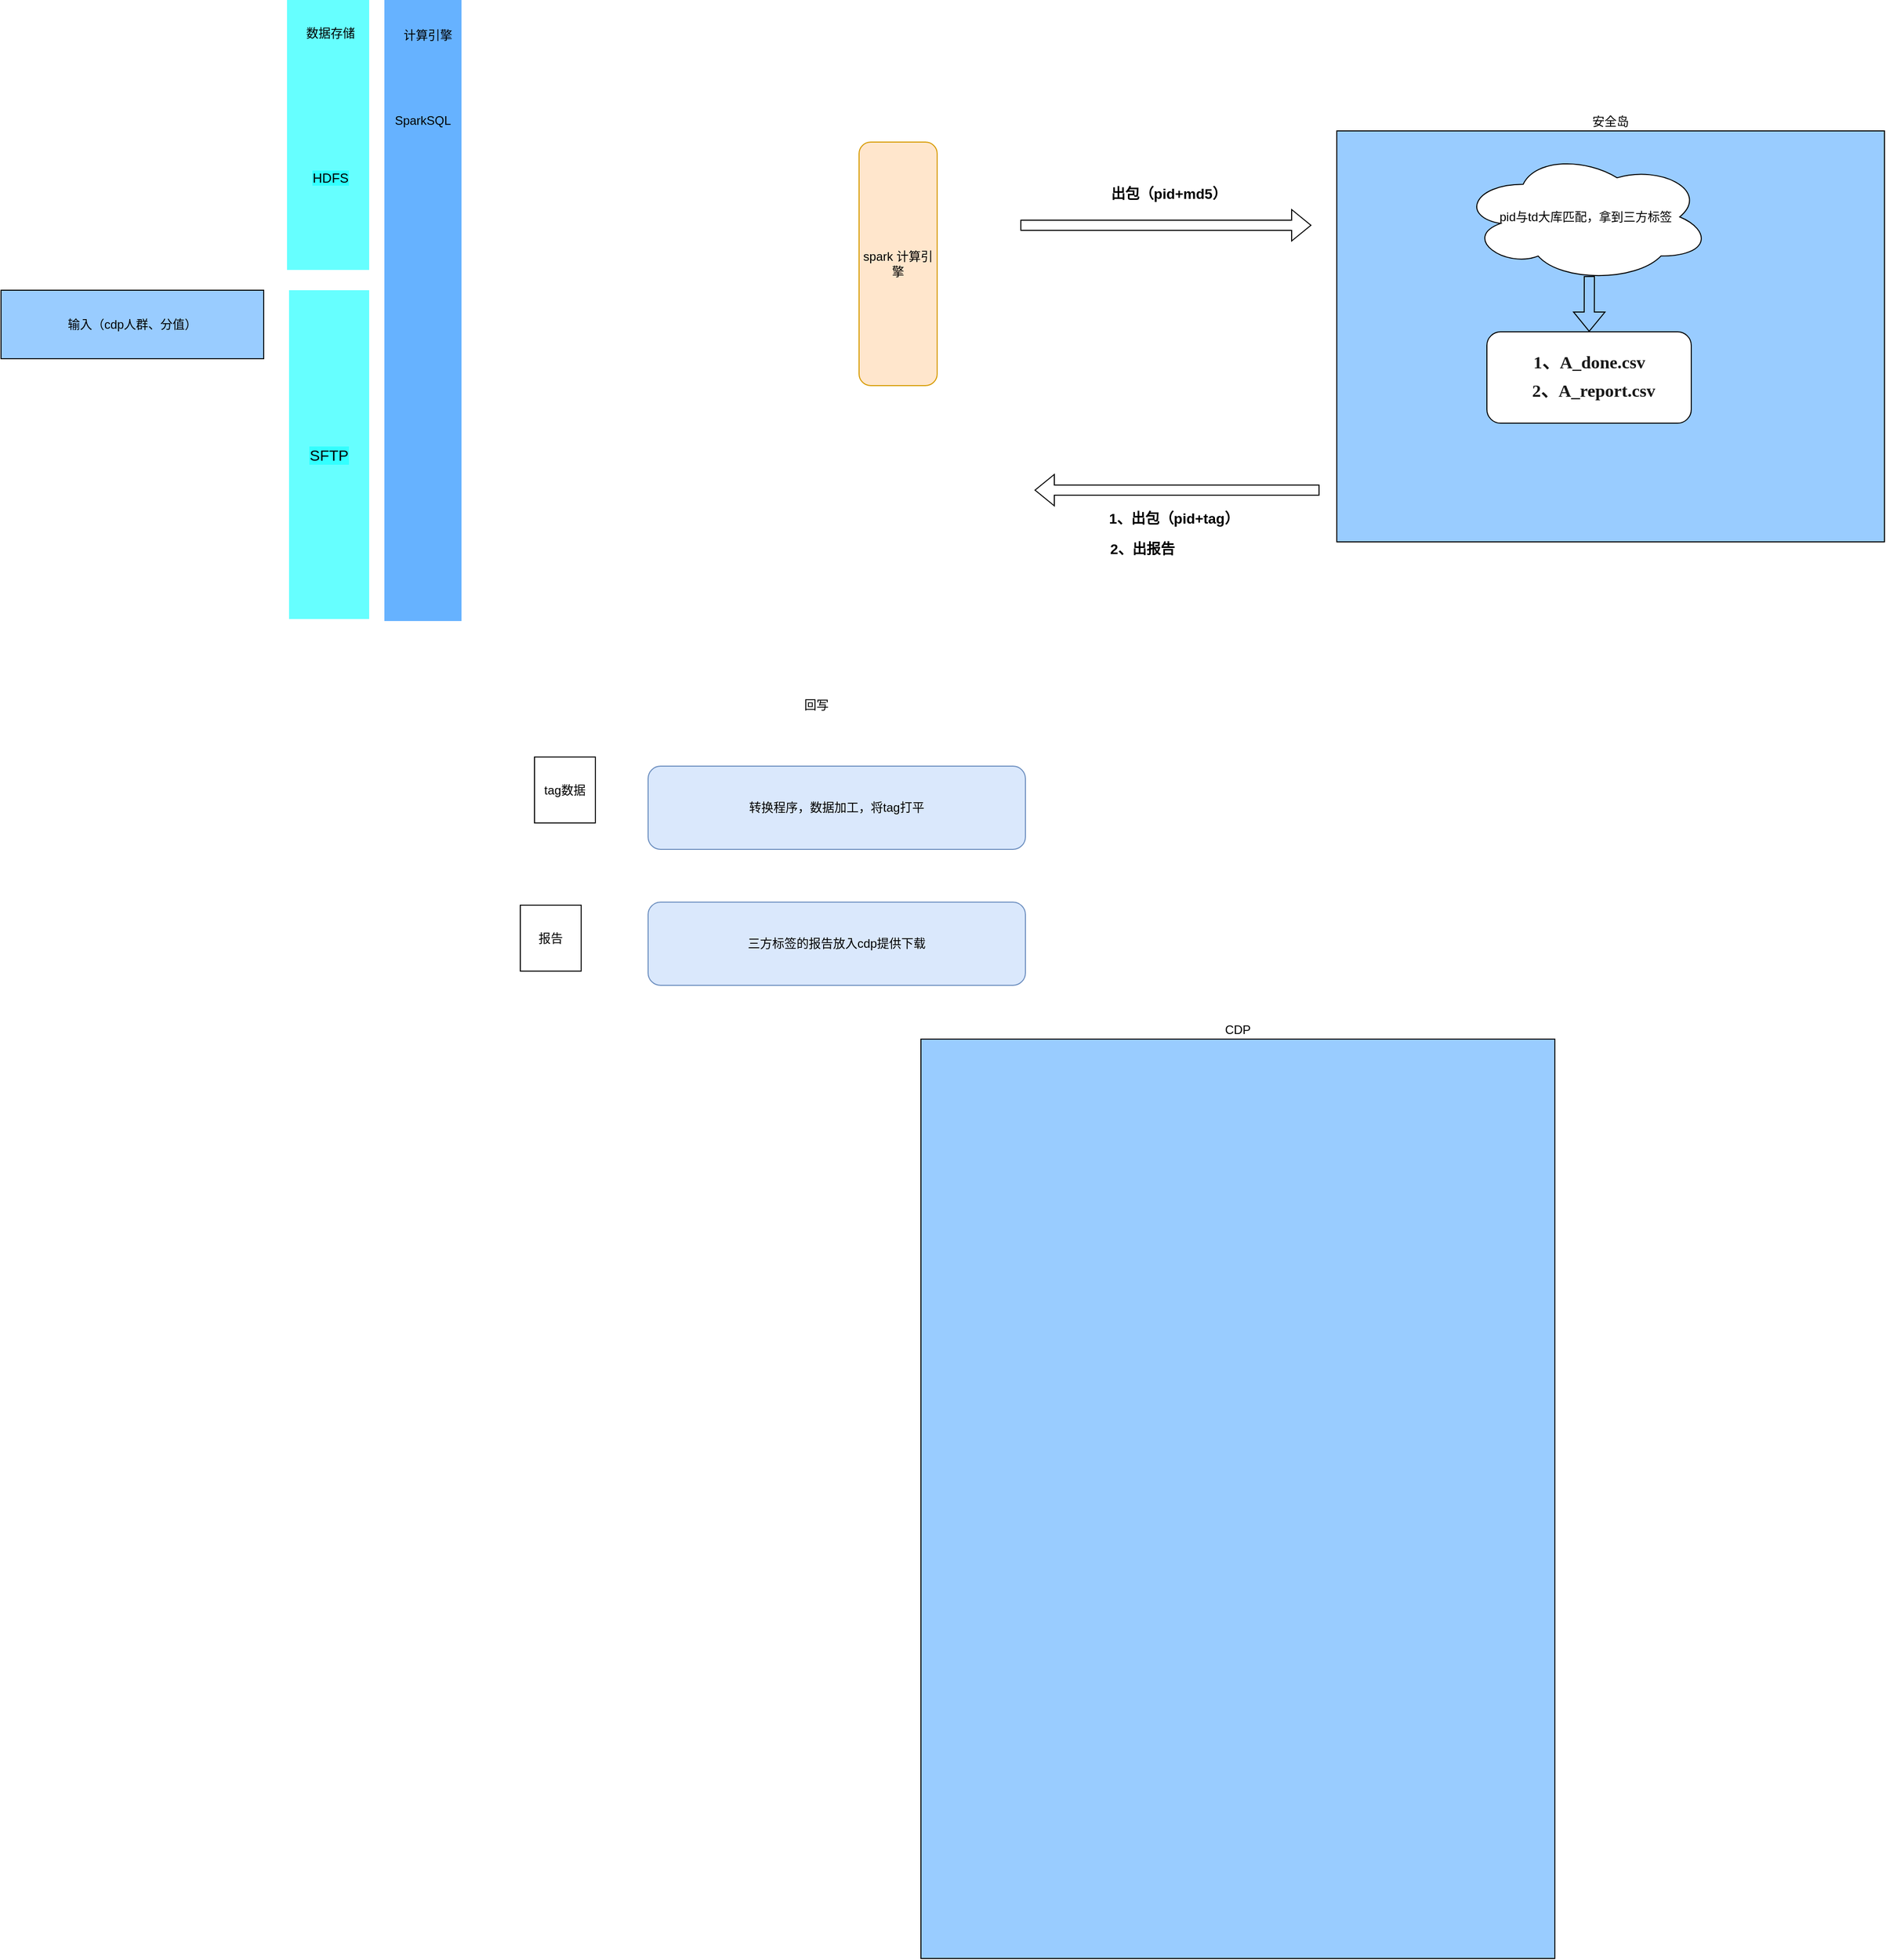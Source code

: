 <mxfile version="21.1.2" type="github">
  <diagram name="第 1 页" id="jkvh4A5DkbGee7e1IqiZ">
    <mxGraphModel dx="3428" dy="2017" grid="0" gridSize="10" guides="1" tooltips="1" connect="1" arrows="1" fold="1" page="1" pageScale="1" pageWidth="1700" pageHeight="1100" math="0" shadow="0">
      <root>
        <mxCell id="0" />
        <mxCell id="1" parent="0" />
        <mxCell id="M-rgaktpT5TFiBYmBd5q-44" value="CDP" style="rounded=0;whiteSpace=wrap;html=1;labelPosition=center;verticalLabelPosition=top;align=center;verticalAlign=bottom;fillColor=#99CCFF;" parent="1" vertex="1">
          <mxGeometry x="633" y="977" width="625" height="906" as="geometry" />
        </mxCell>
        <mxCell id="M-rgaktpT5TFiBYmBd5q-50" value="spark 计算引擎" style="rounded=1;whiteSpace=wrap;html=1;fillColor=#ffe6cc;strokeColor=#d79b00;" parent="1" vertex="1">
          <mxGeometry x="572" y="93" width="77" height="240" as="geometry" />
        </mxCell>
        <mxCell id="M-rgaktpT5TFiBYmBd5q-52" value="安全岛" style="rounded=0;whiteSpace=wrap;html=1;labelPosition=center;verticalLabelPosition=top;align=center;verticalAlign=bottom;fillColor=#99CCFF;" parent="1" vertex="1">
          <mxGeometry x="1043" y="82" width="540" height="405" as="geometry" />
        </mxCell>
        <mxCell id="M-rgaktpT5TFiBYmBd5q-53" value="" style="shape=flexArrow;endArrow=classic;html=1;rounded=0;" parent="1" edge="1">
          <mxGeometry width="50" height="50" relative="1" as="geometry">
            <mxPoint x="731" y="175" as="sourcePoint" />
            <mxPoint x="1018" y="175" as="targetPoint" />
          </mxGeometry>
        </mxCell>
        <mxCell id="M-rgaktpT5TFiBYmBd5q-54" value="出包（pid+md5）" style="text;html=1;strokeColor=none;fillColor=none;align=center;verticalAlign=middle;whiteSpace=wrap;rounded=0;fontStyle=1;fontSize=14;" parent="1" vertex="1">
          <mxGeometry x="806" y="130" width="143" height="28" as="geometry" />
        </mxCell>
        <mxCell id="M-rgaktpT5TFiBYmBd5q-56" value="pid与td大库匹配，拿到三方标签" style="ellipse;shape=cloud;whiteSpace=wrap;html=1;" parent="1" vertex="1">
          <mxGeometry x="1165" y="102.5" width="247" height="128.5" as="geometry" />
        </mxCell>
        <mxCell id="M-rgaktpT5TFiBYmBd5q-58" value="&lt;p style=&quot;border-color: var(--border-color); margin: 0px; line-height: 12px;&quot; align=&quot;center&quot;&gt;&lt;span style=&quot;color: rgb(25, 25, 25); font-family: &amp;quot;Microsoft YaHei&amp;quot;; font-size: 13pt; font-weight: 600; background-color: initial;&quot;&gt;1、A_done.csv&lt;/span&gt;&lt;br&gt;&lt;/p&gt;&lt;br style=&quot;border-color: var(--border-color);&quot;&gt;&lt;p style=&quot;border-color: var(--border-color); margin: 0px; line-height: 12px;&quot; align=&quot;center&quot;&gt;&lt;span style=&quot;border-color: var(--border-color); font-family: &amp;quot;Microsoft YaHei&amp;quot;; font-size: 13pt; font-weight: 600; color: rgb(25, 25, 25);&quot;&gt;&amp;nbsp; 2、A_report.csv&lt;/span&gt;&lt;/p&gt;" style="rounded=1;whiteSpace=wrap;html=1;" parent="1" vertex="1">
          <mxGeometry x="1191" y="280" width="201.5" height="90" as="geometry" />
        </mxCell>
        <mxCell id="M-rgaktpT5TFiBYmBd5q-59" value="" style="shape=flexArrow;endArrow=classic;html=1;rounded=0;" parent="1" target="M-rgaktpT5TFiBYmBd5q-58" edge="1">
          <mxGeometry width="50" height="50" relative="1" as="geometry">
            <mxPoint x="1292" y="225" as="sourcePoint" />
            <mxPoint x="1342" y="175" as="targetPoint" />
          </mxGeometry>
        </mxCell>
        <mxCell id="M-rgaktpT5TFiBYmBd5q-60" value="" style="shape=flexArrow;endArrow=classic;html=1;rounded=0;" parent="1" edge="1">
          <mxGeometry width="50" height="50" relative="1" as="geometry">
            <mxPoint x="1026" y="436" as="sourcePoint" />
            <mxPoint x="745" y="436" as="targetPoint" />
          </mxGeometry>
        </mxCell>
        <mxCell id="M-rgaktpT5TFiBYmBd5q-61" value="1、出包（pid+tag）" style="text;html=1;strokeColor=none;fillColor=none;align=center;verticalAlign=middle;whiteSpace=wrap;rounded=0;fontStyle=1;fontSize=14;" parent="1" vertex="1">
          <mxGeometry x="811" y="450" width="143" height="28" as="geometry" />
        </mxCell>
        <mxCell id="M-rgaktpT5TFiBYmBd5q-63" value="2、出报告" style="text;html=1;strokeColor=none;fillColor=none;align=center;verticalAlign=middle;whiteSpace=wrap;rounded=0;fontStyle=1;fontSize=14;" parent="1" vertex="1">
          <mxGeometry x="803" y="478" width="97" height="32" as="geometry" />
        </mxCell>
        <mxCell id="M-rgaktpT5TFiBYmBd5q-64" value="转换程序，数据加工，将tag打平" style="rounded=1;whiteSpace=wrap;html=1;fillColor=#dae8fc;strokeColor=#6c8ebf;" parent="1" vertex="1">
          <mxGeometry x="364" y="708" width="372" height="82" as="geometry" />
        </mxCell>
        <mxCell id="M-rgaktpT5TFiBYmBd5q-71" value="tag数据" style="rounded=0;whiteSpace=wrap;html=1;" parent="1" vertex="1">
          <mxGeometry x="252" y="699" width="60" height="65" as="geometry" />
        </mxCell>
        <mxCell id="M-rgaktpT5TFiBYmBd5q-72" value="三方标签的报告放入cdp提供下载" style="rounded=1;whiteSpace=wrap;html=1;fillColor=#dae8fc;strokeColor=#6c8ebf;" parent="1" vertex="1">
          <mxGeometry x="364" y="842" width="372" height="82" as="geometry" />
        </mxCell>
        <mxCell id="M-rgaktpT5TFiBYmBd5q-73" value="报告" style="rounded=0;whiteSpace=wrap;html=1;" parent="1" vertex="1">
          <mxGeometry x="238" y="845" width="60" height="65" as="geometry" />
        </mxCell>
        <mxCell id="M-rgaktpT5TFiBYmBd5q-75" value="回写" style="text;html=1;strokeColor=none;fillColor=none;align=center;verticalAlign=middle;whiteSpace=wrap;rounded=0;" parent="1" vertex="1">
          <mxGeometry x="500" y="633" width="60" height="30" as="geometry" />
        </mxCell>
        <mxCell id="-sx49MDDap_tLkrFsJoD-2" value="输入（cdp人群、分值）" style="rounded=0;whiteSpace=wrap;html=1;fillColor=#99CCFF;" vertex="1" parent="1">
          <mxGeometry x="-274" y="239" width="259" height="67.5" as="geometry" />
        </mxCell>
        <mxCell id="-sx49MDDap_tLkrFsJoD-4" value="" style="rounded=0;whiteSpace=wrap;html=1;fontSize=15;fontColor=#FFFFFF;fillColor=#66FFFF;labelBackgroundColor=#33FFFF;strokeColor=none;" vertex="1" parent="1">
          <mxGeometry x="8" y="-47" width="81" height="266" as="geometry" />
        </mxCell>
        <mxCell id="-sx49MDDap_tLkrFsJoD-5" value="&lt;font color=&quot;#000000&quot; style=&quot;font-size: 12px;&quot;&gt;数据存储&lt;/font&gt;" style="text;html=1;strokeColor=none;fillColor=none;align=center;verticalAlign=middle;whiteSpace=wrap;rounded=0;fontSize=12;fontColor=#FFFFFF;" vertex="1" parent="1">
          <mxGeometry x="20.5" y="-29" width="60" height="30" as="geometry" />
        </mxCell>
        <mxCell id="-sx49MDDap_tLkrFsJoD-6" value="HDFS" style="text;html=1;strokeColor=none;fillColor=none;align=center;verticalAlign=middle;whiteSpace=wrap;rounded=0;labelBackgroundColor=#33FFFF;fontSize=13;fontColor=#000000;" vertex="1" parent="1">
          <mxGeometry x="20.5" y="113" width="60" height="30" as="geometry" />
        </mxCell>
        <mxCell id="-sx49MDDap_tLkrFsJoD-7" value="&lt;span style=&quot;color: rgba(0, 0, 0, 0); font-family: monospace; font-size: 0px; text-align: start; background-color: rgb(251, 251, 251);&quot;&gt;%3CmxGraphModel%3E%3Croot%3E%3CmxCell%20id%3D%220%22%2F%3E%3CmxCell%20id%3D%221%22%20parent%3D%220%22%2F%3E%3CmxCell%20id%3D%222%22%20value%3D%22%26lt%3Bfont%20color%3D%26quot%3B%23000000%26quot%3B%20style%3D%26quot%3Bfont-size%3A%2013px%3B%26quot%3B%26gt%3B%E6%95%B0%E6%8D%AE%E5%AD%98%E5%82%A8%26lt%3B%2Ffont%26gt%3B%22%20style%3D%22text%3Bhtml%3D1%3BstrokeColor%3Dnone%3BfillColor%3Dnone%3Balign%3Dcenter%3BverticalAlign%3Dmiddle%3BwhiteSpace%3Dwrap%3Brounded%3D0%3BfontSize%3D13%3BfontColor%3D%23FFFFFF%3B%22%20vertex%3D%221%22%20parent%3D%221%22%3E%3CmxGeometry%20x%3D%22235%22%20y%3D%22165%22%20width%3D%2260%22%20height%3D%2230%22%20as%3D%22geometry%22%2F%3E%3C%2FmxCell%3E%3C%2Froot%3E%3C%2FmxGraphModel%3E&lt;/span&gt;" style="rounded=0;whiteSpace=wrap;html=1;fontSize=15;fontColor=#FFFFFF;fillColor=#66B2FF;labelBackgroundColor=#33FFFF;strokeColor=none;" vertex="1" parent="1">
          <mxGeometry x="104" y="-47" width="76" height="612" as="geometry" />
        </mxCell>
        <mxCell id="-sx49MDDap_tLkrFsJoD-8" value="&lt;font color=&quot;#000000&quot; style=&quot;font-size: 12px;&quot;&gt;计算引擎&lt;/font&gt;" style="text;html=1;strokeColor=none;fillColor=none;align=center;verticalAlign=middle;whiteSpace=wrap;rounded=0;fontSize=12;fontColor=#FFFFFF;" vertex="1" parent="1">
          <mxGeometry x="117" y="-27" width="60" height="30" as="geometry" />
        </mxCell>
        <mxCell id="-sx49MDDap_tLkrFsJoD-9" value="SparkSQL" style="text;html=1;strokeColor=none;fillColor=none;align=center;verticalAlign=middle;whiteSpace=wrap;rounded=0;labelBackgroundColor=none;fontSize=12;fontColor=#000000;" vertex="1" parent="1">
          <mxGeometry x="112" y="57" width="60" height="30" as="geometry" />
        </mxCell>
        <mxCell id="-sx49MDDap_tLkrFsJoD-10" value="&lt;font color=&quot;#000000&quot;&gt;SFTP&lt;/font&gt;" style="rounded=0;whiteSpace=wrap;html=1;fontSize=15;fontColor=#FFFFFF;fillColor=#66FFFF;labelBackgroundColor=#33FFFF;strokeColor=none;" vertex="1" parent="1">
          <mxGeometry x="10" y="239" width="79" height="324" as="geometry" />
        </mxCell>
      </root>
    </mxGraphModel>
  </diagram>
</mxfile>
